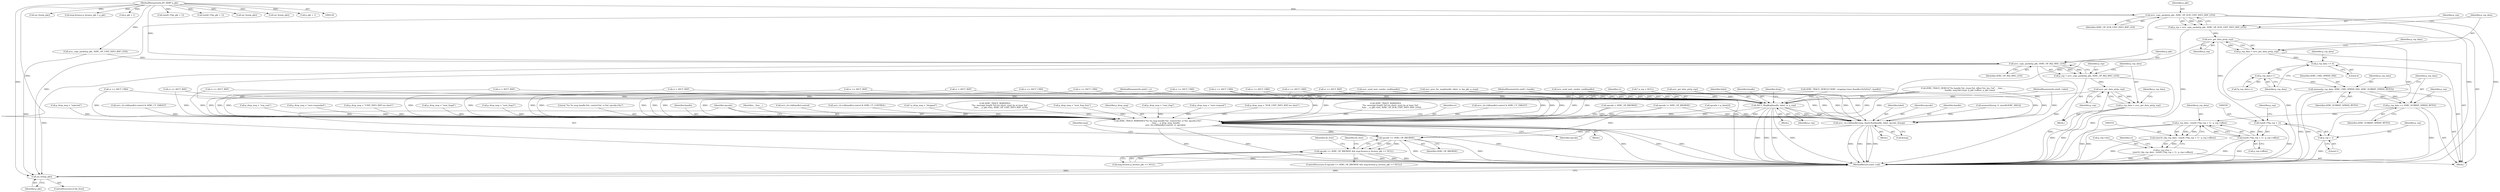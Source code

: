 digraph "0_Android_830cb39cb2a0f1bf6704d264e2a5c5029c175dd7@API" {
"1000521" [label="(Call,avrc_copy_packet(p_pkt, AVRC_OP_SUB_UNIT_INFO_RSP_LEN))"];
"1000132" [label="(MethodParameterIn,BT_HDR* p_pkt)"];
"1000519" [label="(Call,p_rsp = avrc_copy_packet(p_pkt, AVRC_OP_SUB_UNIT_INFO_RSP_LEN))"];
"1000526" [label="(Call,avrc_get_data_ptr(p_rsp))"];
"1000524" [label="(Call,p_rsp_data = avrc_get_data_ptr(p_rsp))"];
"1000532" [label="(Call,p_rsp_data += 4)"];
"1000537" [label="(Call,p_rsp_data++)"];
"1000542" [label="(Call,memset(p_rsp_data, AVRC_CMD_OPRND_PAD, AVRC_SUBRSP_OPRND_BYTES))"];
"1000546" [label="(Call,p_rsp_data += AVRC_SUBRSP_OPRND_BYTES)"];
"1000555" [label="(Call,p_rsp_data - (uint8_t*)(p_rsp + 1) - p_rsp->offset)"];
"1000553" [label="(Call,(uint16_t)(p_rsp_data - (uint8_t*)(p_rsp + 1) - p_rsp->offset))"];
"1000549" [label="(Call,p_rsp->len =\n (uint16_t)(p_rsp_data - (uint8_t*)(p_rsp + 1) - p_rsp->offset))"];
"1000558" [label="(Call,(uint8_t*)(p_rsp + 1))"];
"1000557" [label="(Call,(uint8_t*)(p_rsp + 1) - p_rsp->offset)"];
"1000560" [label="(Call,p_rsp + 1)"];
"1000996" [label="(Call,AVCT_MsgReq(handle, label, cr, p_rsp))"];
"1001015" [label="(Call,avrc_cb.ccb[handle].msg_cback.Run(handle, label, opcode, &msg))"];
"1001039" [label="(Call,opcode == AVRC_OP_BROWSE)"];
"1001038" [label="(Call,opcode == AVRC_OP_BROWSE && msg.browse.p_browse_pkt == NULL)"];
"1001023" [label="(Call,AVRC_TRACE_WARNING(\"%s %s msg handle:%d, control:%d, cr:%d, opcode:x%x\",\n                       __func__, p_drop_msg, handle,\n                       avrc_cb.ccb[handle].control, cr, opcode))"];
"1000973" [label="(Call,avrc_copy_packet(p_pkt, AVRC_OP_REJ_MSG_LEN))"];
"1000971" [label="(Call,p_rsp = avrc_copy_packet(p_pkt, AVRC_OP_REJ_MSG_LEN))"];
"1000978" [label="(Call,avrc_get_data_ptr(p_rsp))"];
"1000976" [label="(Call,p_rsp_data = avrc_get_data_ptr(p_rsp))"];
"1001055" [label="(Call,osi_free(p_pkt))"];
"1000530" [label="(Identifier,p_rsp_data)"];
"1000129" [label="(MethodParameterIn,uint8_t handle)"];
"1000520" [label="(Identifier,p_rsp)"];
"1000581" [label="(Call,AVRC_TRACE_WARNING(\n                \"%s: message length %d too short: must be at least %d\",\n                __func__, p_pkt->len, AVRC_OP_SUB_UNIT_INFO_RSP_LEN))"];
"1000538" [label="(Identifier,p_rsp_data)"];
"1000524" [label="(Call,p_rsp_data = avrc_get_data_ptr(p_rsp))"];
"1001017" [label="(Identifier,label)"];
"1000976" [label="(Call,p_rsp_data = avrc_get_data_ptr(p_rsp))"];
"1001035" [label="(Identifier,cr)"];
"1000533" [label="(Identifier,p_rsp_data)"];
"1000132" [label="(MethodParameterIn,BT_HDR* p_pkt)"];
"1000939" [label="(Call,avrc_cb.ccb[handle].control & AVRC_CT_TARGET)"];
"1000527" [label="(Identifier,p_rsp)"];
"1000556" [label="(Identifier,p_rsp_data)"];
"1000987" [label="(Call,cr = AVCT_RSP)"];
"1000972" [label="(Identifier,p_rsp)"];
"1000984" [label="(Call,p_drop_msg = \"rejected\")"];
"1000975" [label="(Identifier,AVRC_OP_REJ_MSG_LEN)"];
"1000970" [label="(Block,)"];
"1000999" [label="(Identifier,cr)"];
"1000296" [label="(Call,osi_free(p_pkt))"];
"1000522" [label="(Identifier,p_pkt)"];
"1000979" [label="(Identifier,p_rsp)"];
"1000270" [label="(Call,msg.browse.p_browse_pkt = p_pkt)"];
"1000551" [label="(Identifier,p_rsp)"];
"1001036" [label="(Identifier,opcode)"];
"1001023" [label="(Call,AVRC_TRACE_WARNING(\"%s %s msg handle:%d, control:%d, cr:%d, opcode:x%x\",\n                       __func__, p_drop_msg, handle,\n                       avrc_cb.ccb[handle].control, cr, opcode))"];
"1000667" [label="(Call,p_pkt + 1)"];
"1000948" [label="(Call,cr == AVCT_CMD)"];
"1001022" [label="(Block,)"];
"1001045" [label="(Identifier,msg)"];
"1000567" [label="(Identifier,cr)"];
"1001057" [label="(MethodReturn,static void)"];
"1000982" [label="(Identifier,p_rsp_data)"];
"1000357" [label="(Call,avrc_cb.ccb[handle].control & AVRC_CT_TARGET)"];
"1000388" [label="(Call,cr == AVCT_CMD)"];
"1001037" [label="(ControlStructure,if (opcode == AVRC_OP_BROWSE && msg.browse.p_browse_pkt == NULL))"];
"1000788" [label="(Call,p_drop_msg = \"req_cont\")"];
"1000803" [label="(Call,p_drop_msg = \"sent_fragd\")"];
"1000534" [label="(Literal,4)"];
"1000793" [label="(Call,p_drop_msg = \"sent_frag3\")"];
"1001019" [label="(Call,&msg)"];
"1000545" [label="(Identifier,AVRC_SUBRSP_OPRND_BYTES)"];
"1000973" [label="(Call,avrc_copy_packet(p_pkt, AVRC_OP_REJ_MSG_LEN))"];
"1001015" [label="(Call,avrc_cb.ccb[handle].msg_cback.Run(handle, label, opcode, &msg))"];
"1000518" [label="(Block,)"];
"1001018" [label="(Identifier,opcode)"];
"1001038" [label="(Call,opcode == AVRC_OP_BROWSE && msg.browse.p_browse_pkt == NULL)"];
"1000544" [label="(Identifier,AVRC_CMD_OPRND_PAD)"];
"1000394" [label="(Call,avrc_copy_packet(p_pkt, AVRC_OP_UNIT_INFO_RSP_LEN))"];
"1000366" [label="(Call,cr == AVCT_CMD)"];
"1000515" [label="(Call,cr == AVCT_CMD)"];
"1001027" [label="(Identifier,handle)"];
"1001055" [label="(Call,osi_free(p_pkt))"];
"1000827" [label="(Call,cr == AVCT_CMD)"];
"1001016" [label="(Identifier,handle)"];
"1000536" [label="(Call,*p_rsp_data++)"];
"1001040" [label="(Identifier,opcode)"];
"1000808" [label="(Call,cr == AVCT_RSP)"];
"1000370" [label="(Call,avrc_cb.ccb[handle].control & AVRC_CT_CONTROL)"];
"1000995" [label="(Block,)"];
"1000549" [label="(Call,p_rsp->len =\n (uint16_t)(p_rsp_data - (uint8_t*)(p_rsp + 1) - p_rsp->offset))"];
"1000547" [label="(Identifier,p_rsp_data)"];
"1000665" [label="(Call,(uint8_t*)(p_pkt + 1))"];
"1001056" [label="(Identifier,p_pkt)"];
"1001026" [label="(Identifier,p_drop_msg)"];
"1001041" [label="(Identifier,AVRC_OP_BROWSE)"];
"1000684" [label="(Call,cr == AVCT_CMD)"];
"1000130" [label="(MethodParameterIn,uint8_t label)"];
"1000962" [label="(Call,opcode != AVRC_OP_BROWSE)"];
"1000594" [label="(Call,p_drop_msg = \"SUB_UNIT_INFO_RSP too short\")"];
"1000978" [label="(Call,avrc_get_data_ptr(p_rsp))"];
"1000310" [label="(Call,AVRC_TRACE_DEBUG(\"%s handle:%d, ctype:%d, offset:%d, len: %d\", __func__,\n                      handle, msg.hdr.ctype, p_pkt->offset, p_pkt->len))"];
"1001042" [label="(Call,msg.browse.p_browse_pkt == NULL)"];
"1000526" [label="(Call,avrc_get_data_ptr(p_rsp))"];
"1000519" [label="(Call,p_rsp = avrc_copy_packet(p_pkt, AVRC_OP_SUB_UNIT_INFO_RSP_LEN))"];
"1001051" [label="(Identifier,do_free)"];
"1000537" [label="(Call,p_rsp_data++)"];
"1000815" [label="(Call,avrc_send_next_vendor_cmd(handle))"];
"1000974" [label="(Identifier,p_pkt)"];
"1000558" [label="(Call,(uint8_t*)(p_rsp + 1))"];
"1000550" [label="(Call,p_rsp->len)"];
"1000379" [label="(Call,cr == AVCT_RSP)"];
"1000525" [label="(Identifier,p_rsp_data)"];
"1000446" [label="(Call,cr = AVCT_RSP)"];
"1000147" [label="(Call,* p_rsp = NULL)"];
"1000242" [label="(Call,opcode = AVRC_OP_BROWSE)"];
"1001000" [label="(Identifier,p_rsp)"];
"1000569" [label="(Call,p_drop_msg = \"auto responded\")"];
"1000474" [label="(Call,p_drop_msg = \"UNIT_INFO_RSP too short\")"];
"1000753" [label="(Call,avrc_proc_far_msg(handle, label, cr, &p_pkt, p_msg))"];
"1000740" [label="(Call,cr == AVCT_CMD)"];
"1000560" [label="(Call,p_rsp + 1)"];
"1000929" [label="(Call,cr == AVCT_RSP)"];
"1000977" [label="(Identifier,p_rsp_data)"];
"1001024" [label="(Literal,\"%s %s msg handle:%d, control:%d, cr:%d, opcode:x%x\")"];
"1000561" [label="(Identifier,p_rsp)"];
"1000221" [label="(Call,(uint8_t*)(p_pkt + 1))"];
"1000557" [label="(Call,(uint8_t*)(p_rsp + 1) - p_rsp->offset)"];
"1000553" [label="(Call,(uint16_t)(p_rsp_data - (uint8_t*)(p_rsp + 1) - p_rsp->offset))"];
"1000543" [label="(Identifier,p_rsp_data)"];
"1001039" [label="(Call,opcode == AVRC_OP_BROWSE)"];
"1000562" [label="(Literal,1)"];
"1000933" [label="(Call,avrc_send_next_vendor_cmd(handle))"];
"1000207" [label="(Call,AVRC_TRACE_DEBUG(\"AVRC: stopping timer (handle=0x%02x)\", handle))"];
"1000563" [label="(Call,p_rsp->offset)"];
"1001007" [label="(Block,)"];
"1001025" [label="(Identifier,__func__)"];
"1001028" [label="(Call,avrc_cb.ccb[handle].control)"];
"1000532" [label="(Call,p_rsp_data += 4)"];
"1000349" [label="(Call,opcode = p_data[2])"];
"1000546" [label="(Call,p_rsp_data += AVRC_SUBRSP_OPRND_BYTES)"];
"1000203" [label="(Call,cr == AVCT_RSP)"];
"1000157" [label="(Call,* p_drop_msg = \"dropped\")"];
"1000461" [label="(Call,AVRC_TRACE_WARNING(\n                \"%s: message length %d too short: must be at least %d\",\n                __func__, p_pkt->len, AVRC_OP_UNIT_INFO_RSP_LEN))"];
"1000798" [label="(Call,p_drop_msg = \"sent_frag_free\")"];
"1000566" [label="(Call,cr = AVCT_RSP)"];
"1000548" [label="(Identifier,AVRC_SUBRSP_OPRND_BYTES)"];
"1000399" [label="(Call,avrc_get_data_ptr(p_rsp))"];
"1000998" [label="(Identifier,label)"];
"1000564" [label="(Identifier,p_rsp)"];
"1000971" [label="(Call,p_rsp = avrc_copy_packet(p_pkt, AVRC_OP_REJ_MSG_LEN))"];
"1000521" [label="(Call,avrc_copy_packet(p_pkt, AVRC_OP_SUB_UNIT_INFO_RSP_LEN))"];
"1001053" [label="(ControlStructure,if (do_free))"];
"1000542" [label="(Call,memset(p_rsp_data, AVRC_CMD_OPRND_PAD, AVRC_SUBRSP_OPRND_BYTES))"];
"1000996" [label="(Call,AVCT_MsgReq(handle, label, cr, p_rsp))"];
"1000555" [label="(Call,p_rsp_data - (uint8_t*)(p_rsp + 1) - p_rsp->offset)"];
"1000523" [label="(Identifier,AVRC_OP_SUB_UNIT_INFO_RSP_LEN)"];
"1001054" [label="(Identifier,do_free)"];
"1000188" [label="(Call,osi_free(p_pkt))"];
"1000196" [label="(Call,osi_free(p_pkt))"];
"1000997" [label="(Identifier,handle)"];
"1000223" [label="(Call,p_pkt + 1)"];
"1001002" [label="(Identifier,drop)"];
"1000783" [label="(Call,p_drop_msg = \"sent_frag\")"];
"1000449" [label="(Call,p_drop_msg = \"auto respond\")"];
"1000131" [label="(MethodParameterIn,uint8_t cr)"];
"1000229" [label="(Call,memset(&msg, 0, sizeof(tAVRC_MSG)))"];
"1000521" -> "1000519"  [label="AST: "];
"1000521" -> "1000523"  [label="CFG: "];
"1000522" -> "1000521"  [label="AST: "];
"1000523" -> "1000521"  [label="AST: "];
"1000519" -> "1000521"  [label="CFG: "];
"1000521" -> "1001057"  [label="DDG: "];
"1000521" -> "1001057"  [label="DDG: "];
"1000521" -> "1000519"  [label="DDG: "];
"1000521" -> "1000519"  [label="DDG: "];
"1000132" -> "1000521"  [label="DDG: "];
"1000521" -> "1000973"  [label="DDG: "];
"1000521" -> "1001055"  [label="DDG: "];
"1000132" -> "1000128"  [label="AST: "];
"1000132" -> "1001057"  [label="DDG: "];
"1000132" -> "1000188"  [label="DDG: "];
"1000132" -> "1000196"  [label="DDG: "];
"1000132" -> "1000221"  [label="DDG: "];
"1000132" -> "1000223"  [label="DDG: "];
"1000132" -> "1000270"  [label="DDG: "];
"1000132" -> "1000296"  [label="DDG: "];
"1000132" -> "1000394"  [label="DDG: "];
"1000132" -> "1000665"  [label="DDG: "];
"1000132" -> "1000667"  [label="DDG: "];
"1000132" -> "1000973"  [label="DDG: "];
"1000132" -> "1001055"  [label="DDG: "];
"1000519" -> "1000518"  [label="AST: "];
"1000520" -> "1000519"  [label="AST: "];
"1000525" -> "1000519"  [label="CFG: "];
"1000519" -> "1001057"  [label="DDG: "];
"1000519" -> "1000526"  [label="DDG: "];
"1000526" -> "1000524"  [label="AST: "];
"1000526" -> "1000527"  [label="CFG: "];
"1000527" -> "1000526"  [label="AST: "];
"1000524" -> "1000526"  [label="CFG: "];
"1000526" -> "1000524"  [label="DDG: "];
"1000526" -> "1000558"  [label="DDG: "];
"1000526" -> "1000560"  [label="DDG: "];
"1000526" -> "1000996"  [label="DDG: "];
"1000524" -> "1000518"  [label="AST: "];
"1000525" -> "1000524"  [label="AST: "];
"1000530" -> "1000524"  [label="CFG: "];
"1000524" -> "1001057"  [label="DDG: "];
"1000524" -> "1000532"  [label="DDG: "];
"1000532" -> "1000518"  [label="AST: "];
"1000532" -> "1000534"  [label="CFG: "];
"1000533" -> "1000532"  [label="AST: "];
"1000534" -> "1000532"  [label="AST: "];
"1000538" -> "1000532"  [label="CFG: "];
"1000532" -> "1000537"  [label="DDG: "];
"1000537" -> "1000536"  [label="AST: "];
"1000537" -> "1000538"  [label="CFG: "];
"1000538" -> "1000537"  [label="AST: "];
"1000536" -> "1000537"  [label="CFG: "];
"1000537" -> "1000542"  [label="DDG: "];
"1000542" -> "1000518"  [label="AST: "];
"1000542" -> "1000545"  [label="CFG: "];
"1000543" -> "1000542"  [label="AST: "];
"1000544" -> "1000542"  [label="AST: "];
"1000545" -> "1000542"  [label="AST: "];
"1000547" -> "1000542"  [label="CFG: "];
"1000542" -> "1001057"  [label="DDG: "];
"1000542" -> "1001057"  [label="DDG: "];
"1000542" -> "1000546"  [label="DDG: "];
"1000542" -> "1000546"  [label="DDG: "];
"1000546" -> "1000518"  [label="AST: "];
"1000546" -> "1000548"  [label="CFG: "];
"1000547" -> "1000546"  [label="AST: "];
"1000548" -> "1000546"  [label="AST: "];
"1000551" -> "1000546"  [label="CFG: "];
"1000546" -> "1001057"  [label="DDG: "];
"1000546" -> "1000555"  [label="DDG: "];
"1000555" -> "1000553"  [label="AST: "];
"1000555" -> "1000557"  [label="CFG: "];
"1000556" -> "1000555"  [label="AST: "];
"1000557" -> "1000555"  [label="AST: "];
"1000553" -> "1000555"  [label="CFG: "];
"1000555" -> "1001057"  [label="DDG: "];
"1000555" -> "1001057"  [label="DDG: "];
"1000555" -> "1000553"  [label="DDG: "];
"1000555" -> "1000553"  [label="DDG: "];
"1000557" -> "1000555"  [label="DDG: "];
"1000557" -> "1000555"  [label="DDG: "];
"1000553" -> "1000549"  [label="AST: "];
"1000554" -> "1000553"  [label="AST: "];
"1000549" -> "1000553"  [label="CFG: "];
"1000553" -> "1001057"  [label="DDG: "];
"1000553" -> "1000549"  [label="DDG: "];
"1000549" -> "1000518"  [label="AST: "];
"1000550" -> "1000549"  [label="AST: "];
"1000567" -> "1000549"  [label="CFG: "];
"1000549" -> "1001057"  [label="DDG: "];
"1000549" -> "1001057"  [label="DDG: "];
"1000558" -> "1000557"  [label="AST: "];
"1000558" -> "1000560"  [label="CFG: "];
"1000559" -> "1000558"  [label="AST: "];
"1000560" -> "1000558"  [label="AST: "];
"1000564" -> "1000558"  [label="CFG: "];
"1000558" -> "1001057"  [label="DDG: "];
"1000558" -> "1000557"  [label="DDG: "];
"1000557" -> "1000563"  [label="CFG: "];
"1000563" -> "1000557"  [label="AST: "];
"1000557" -> "1001057"  [label="DDG: "];
"1000557" -> "1001057"  [label="DDG: "];
"1000560" -> "1000562"  [label="CFG: "];
"1000561" -> "1000560"  [label="AST: "];
"1000562" -> "1000560"  [label="AST: "];
"1000560" -> "1001057"  [label="DDG: "];
"1000996" -> "1000995"  [label="AST: "];
"1000996" -> "1001000"  [label="CFG: "];
"1000997" -> "1000996"  [label="AST: "];
"1000998" -> "1000996"  [label="AST: "];
"1000999" -> "1000996"  [label="AST: "];
"1001000" -> "1000996"  [label="AST: "];
"1001002" -> "1000996"  [label="CFG: "];
"1000996" -> "1001057"  [label="DDG: "];
"1000996" -> "1001057"  [label="DDG: "];
"1000996" -> "1001057"  [label="DDG: "];
"1000996" -> "1001057"  [label="DDG: "];
"1000753" -> "1000996"  [label="DDG: "];
"1000753" -> "1000996"  [label="DDG: "];
"1000753" -> "1000996"  [label="DDG: "];
"1000815" -> "1000996"  [label="DDG: "];
"1000207" -> "1000996"  [label="DDG: "];
"1000933" -> "1000996"  [label="DDG: "];
"1000310" -> "1000996"  [label="DDG: "];
"1000129" -> "1000996"  [label="DDG: "];
"1000130" -> "1000996"  [label="DDG: "];
"1000388" -> "1000996"  [label="DDG: "];
"1000684" -> "1000996"  [label="DDG: "];
"1000379" -> "1000996"  [label="DDG: "];
"1000366" -> "1000996"  [label="DDG: "];
"1000948" -> "1000996"  [label="DDG: "];
"1000987" -> "1000996"  [label="DDG: "];
"1000808" -> "1000996"  [label="DDG: "];
"1000446" -> "1000996"  [label="DDG: "];
"1000515" -> "1000996"  [label="DDG: "];
"1000827" -> "1000996"  [label="DDG: "];
"1000566" -> "1000996"  [label="DDG: "];
"1000929" -> "1000996"  [label="DDG: "];
"1000740" -> "1000996"  [label="DDG: "];
"1000203" -> "1000996"  [label="DDG: "];
"1000131" -> "1000996"  [label="DDG: "];
"1000978" -> "1000996"  [label="DDG: "];
"1000147" -> "1000996"  [label="DDG: "];
"1000399" -> "1000996"  [label="DDG: "];
"1000996" -> "1001015"  [label="DDG: "];
"1000996" -> "1001015"  [label="DDG: "];
"1000996" -> "1001023"  [label="DDG: "];
"1000996" -> "1001023"  [label="DDG: "];
"1001015" -> "1001007"  [label="AST: "];
"1001015" -> "1001019"  [label="CFG: "];
"1001016" -> "1001015"  [label="AST: "];
"1001017" -> "1001015"  [label="AST: "];
"1001018" -> "1001015"  [label="AST: "];
"1001019" -> "1001015"  [label="AST: "];
"1001040" -> "1001015"  [label="CFG: "];
"1001015" -> "1001057"  [label="DDG: "];
"1001015" -> "1001057"  [label="DDG: "];
"1001015" -> "1001057"  [label="DDG: "];
"1001015" -> "1001057"  [label="DDG: "];
"1000753" -> "1001015"  [label="DDG: "];
"1000753" -> "1001015"  [label="DDG: "];
"1000815" -> "1001015"  [label="DDG: "];
"1000207" -> "1001015"  [label="DDG: "];
"1000933" -> "1001015"  [label="DDG: "];
"1000310" -> "1001015"  [label="DDG: "];
"1000129" -> "1001015"  [label="DDG: "];
"1000130" -> "1001015"  [label="DDG: "];
"1000349" -> "1001015"  [label="DDG: "];
"1000962" -> "1001015"  [label="DDG: "];
"1000242" -> "1001015"  [label="DDG: "];
"1000229" -> "1001015"  [label="DDG: "];
"1001015" -> "1001039"  [label="DDG: "];
"1001039" -> "1001038"  [label="AST: "];
"1001039" -> "1001041"  [label="CFG: "];
"1001040" -> "1001039"  [label="AST: "];
"1001041" -> "1001039"  [label="AST: "];
"1001045" -> "1001039"  [label="CFG: "];
"1001038" -> "1001039"  [label="CFG: "];
"1001039" -> "1001057"  [label="DDG: "];
"1001039" -> "1001057"  [label="DDG: "];
"1001039" -> "1001038"  [label="DDG: "];
"1001039" -> "1001038"  [label="DDG: "];
"1001023" -> "1001039"  [label="DDG: "];
"1000962" -> "1001039"  [label="DDG: "];
"1001038" -> "1001037"  [label="AST: "];
"1001038" -> "1001042"  [label="CFG: "];
"1001042" -> "1001038"  [label="AST: "];
"1001051" -> "1001038"  [label="CFG: "];
"1001054" -> "1001038"  [label="CFG: "];
"1001038" -> "1001057"  [label="DDG: "];
"1001038" -> "1001057"  [label="DDG: "];
"1001038" -> "1001057"  [label="DDG: "];
"1001042" -> "1001038"  [label="DDG: "];
"1001042" -> "1001038"  [label="DDG: "];
"1001023" -> "1001022"  [label="AST: "];
"1001023" -> "1001036"  [label="CFG: "];
"1001024" -> "1001023"  [label="AST: "];
"1001025" -> "1001023"  [label="AST: "];
"1001026" -> "1001023"  [label="AST: "];
"1001027" -> "1001023"  [label="AST: "];
"1001028" -> "1001023"  [label="AST: "];
"1001035" -> "1001023"  [label="AST: "];
"1001036" -> "1001023"  [label="AST: "];
"1001040" -> "1001023"  [label="CFG: "];
"1001023" -> "1001057"  [label="DDG: "];
"1001023" -> "1001057"  [label="DDG: "];
"1001023" -> "1001057"  [label="DDG: "];
"1001023" -> "1001057"  [label="DDG: "];
"1001023" -> "1001057"  [label="DDG: "];
"1001023" -> "1001057"  [label="DDG: "];
"1000310" -> "1001023"  [label="DDG: "];
"1000310" -> "1001023"  [label="DDG: "];
"1000581" -> "1001023"  [label="DDG: "];
"1000461" -> "1001023"  [label="DDG: "];
"1000788" -> "1001023"  [label="DDG: "];
"1000594" -> "1001023"  [label="DDG: "];
"1000157" -> "1001023"  [label="DDG: "];
"1000449" -> "1001023"  [label="DDG: "];
"1000569" -> "1001023"  [label="DDG: "];
"1000803" -> "1001023"  [label="DDG: "];
"1000984" -> "1001023"  [label="DDG: "];
"1000798" -> "1001023"  [label="DDG: "];
"1000783" -> "1001023"  [label="DDG: "];
"1000793" -> "1001023"  [label="DDG: "];
"1000474" -> "1001023"  [label="DDG: "];
"1000753" -> "1001023"  [label="DDG: "];
"1000753" -> "1001023"  [label="DDG: "];
"1000815" -> "1001023"  [label="DDG: "];
"1000207" -> "1001023"  [label="DDG: "];
"1000933" -> "1001023"  [label="DDG: "];
"1000129" -> "1001023"  [label="DDG: "];
"1000939" -> "1001023"  [label="DDG: "];
"1000357" -> "1001023"  [label="DDG: "];
"1000370" -> "1001023"  [label="DDG: "];
"1000388" -> "1001023"  [label="DDG: "];
"1000684" -> "1001023"  [label="DDG: "];
"1000379" -> "1001023"  [label="DDG: "];
"1000366" -> "1001023"  [label="DDG: "];
"1000948" -> "1001023"  [label="DDG: "];
"1000987" -> "1001023"  [label="DDG: "];
"1000808" -> "1001023"  [label="DDG: "];
"1000446" -> "1001023"  [label="DDG: "];
"1000515" -> "1001023"  [label="DDG: "];
"1000827" -> "1001023"  [label="DDG: "];
"1000566" -> "1001023"  [label="DDG: "];
"1000929" -> "1001023"  [label="DDG: "];
"1000740" -> "1001023"  [label="DDG: "];
"1000203" -> "1001023"  [label="DDG: "];
"1000131" -> "1001023"  [label="DDG: "];
"1000349" -> "1001023"  [label="DDG: "];
"1000962" -> "1001023"  [label="DDG: "];
"1000242" -> "1001023"  [label="DDG: "];
"1000973" -> "1000971"  [label="AST: "];
"1000973" -> "1000975"  [label="CFG: "];
"1000974" -> "1000973"  [label="AST: "];
"1000975" -> "1000973"  [label="AST: "];
"1000971" -> "1000973"  [label="CFG: "];
"1000973" -> "1001057"  [label="DDG: "];
"1000973" -> "1001057"  [label="DDG: "];
"1000973" -> "1000971"  [label="DDG: "];
"1000973" -> "1000971"  [label="DDG: "];
"1000394" -> "1000973"  [label="DDG: "];
"1000973" -> "1001055"  [label="DDG: "];
"1000971" -> "1000970"  [label="AST: "];
"1000972" -> "1000971"  [label="AST: "];
"1000977" -> "1000971"  [label="CFG: "];
"1000971" -> "1001057"  [label="DDG: "];
"1000971" -> "1000978"  [label="DDG: "];
"1000978" -> "1000976"  [label="AST: "];
"1000978" -> "1000979"  [label="CFG: "];
"1000979" -> "1000978"  [label="AST: "];
"1000976" -> "1000978"  [label="CFG: "];
"1000978" -> "1001057"  [label="DDG: "];
"1000978" -> "1000976"  [label="DDG: "];
"1000976" -> "1000970"  [label="AST: "];
"1000977" -> "1000976"  [label="AST: "];
"1000982" -> "1000976"  [label="CFG: "];
"1000976" -> "1001057"  [label="DDG: "];
"1000976" -> "1001057"  [label="DDG: "];
"1001055" -> "1001053"  [label="AST: "];
"1001055" -> "1001056"  [label="CFG: "];
"1001056" -> "1001055"  [label="AST: "];
"1001057" -> "1001055"  [label="CFG: "];
"1001055" -> "1001057"  [label="DDG: "];
"1001055" -> "1001057"  [label="DDG: "];
"1000394" -> "1001055"  [label="DDG: "];
}
